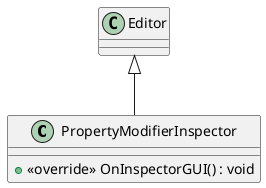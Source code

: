 @startuml
class PropertyModifierInspector {
    + <<override>> OnInspectorGUI() : void
}
Editor <|-- PropertyModifierInspector
@enduml
